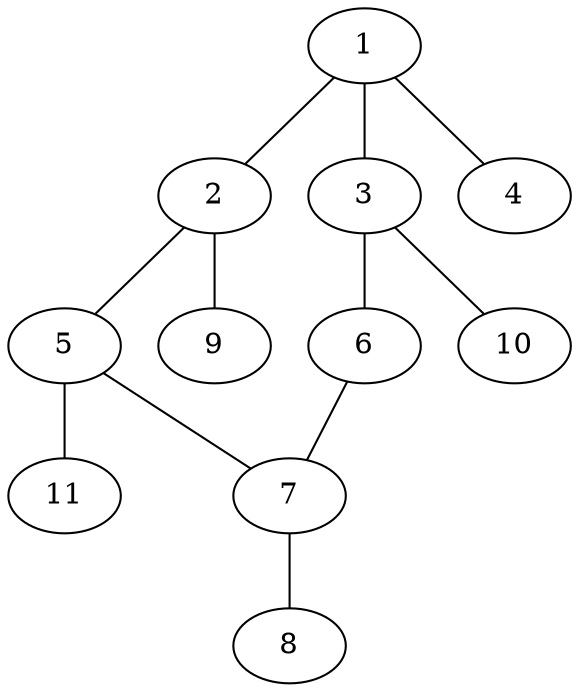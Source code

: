 graph molecule_2511 {
	1	 [chem=C];
	2	 [chem=C];
	1 -- 2	 [valence=1];
	3	 [chem=C];
	1 -- 3	 [valence=2];
	4	 [chem=Cl];
	1 -- 4	 [valence=1];
	5	 [chem=C];
	2 -- 5	 [valence=2];
	9	 [chem=H];
	2 -- 9	 [valence=1];
	6	 [chem=N];
	3 -- 6	 [valence=1];
	10	 [chem=H];
	3 -- 10	 [valence=1];
	7	 [chem=C];
	5 -- 7	 [valence=1];
	11	 [chem=H];
	5 -- 11	 [valence=1];
	6 -- 7	 [valence=2];
	8	 [chem=Cl];
	7 -- 8	 [valence=1];
}
